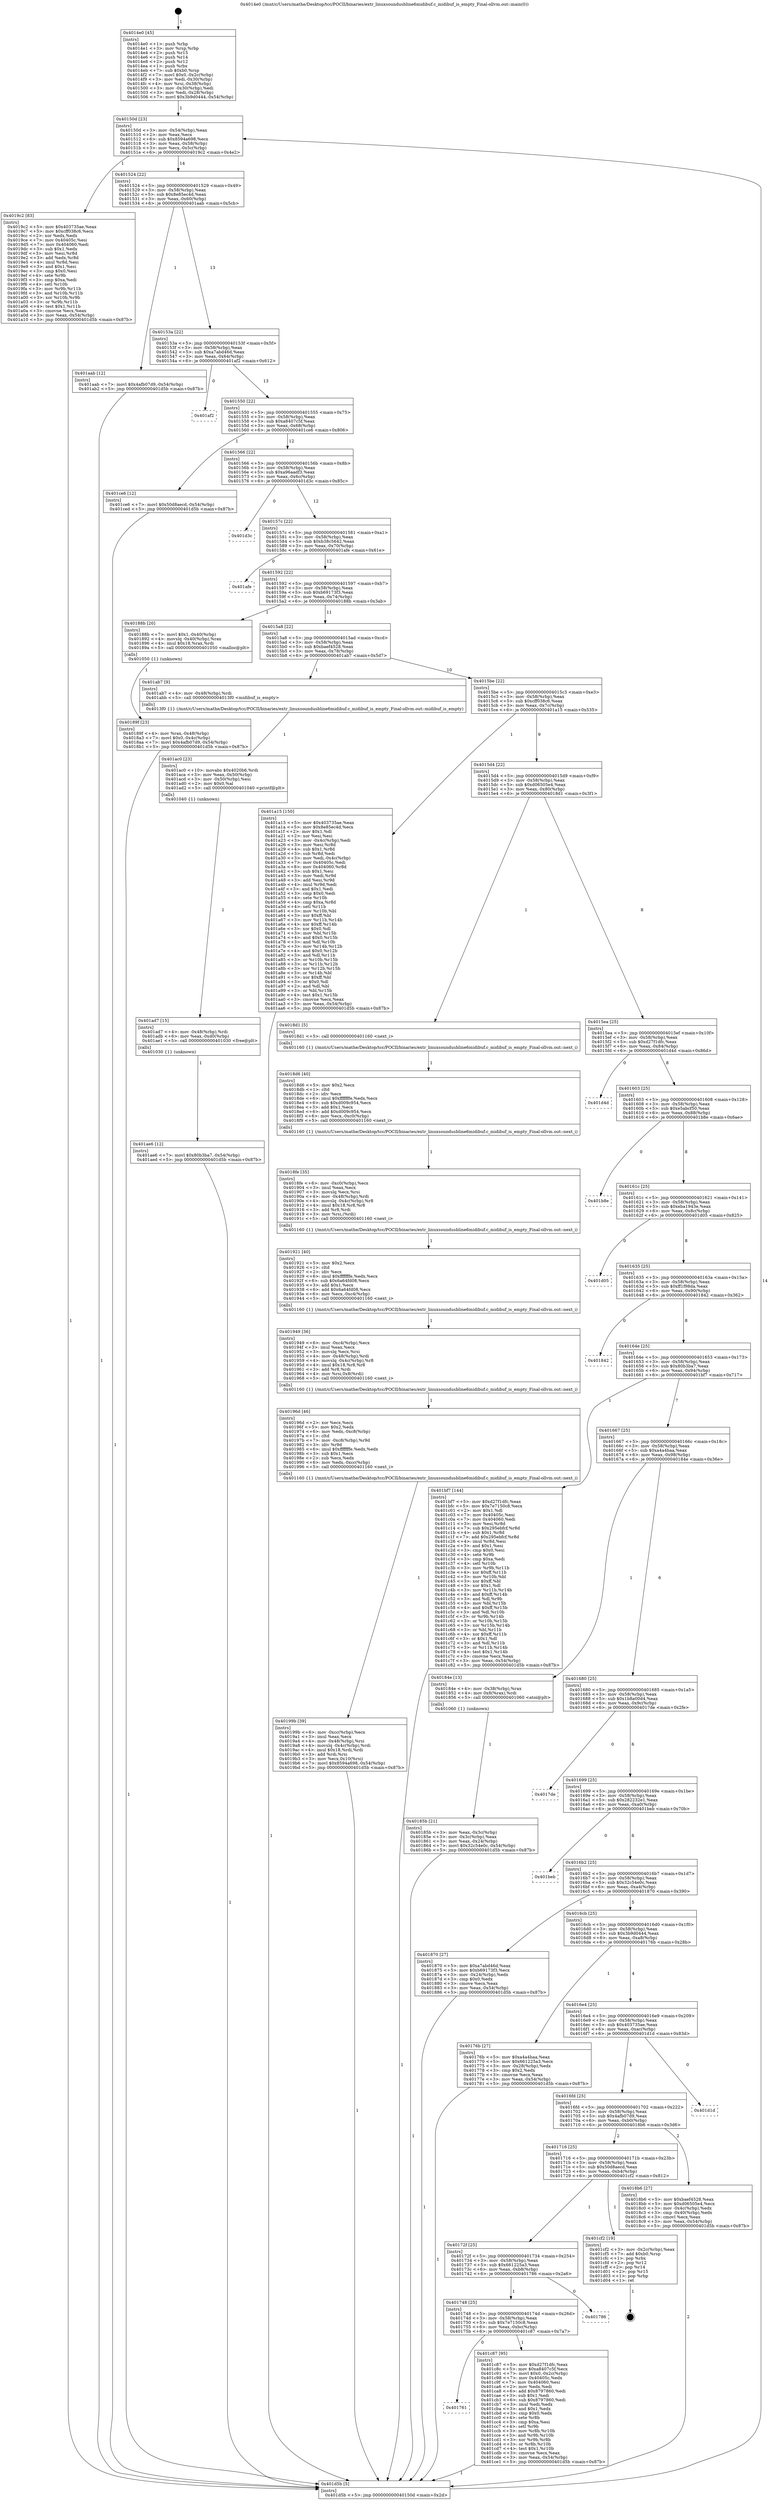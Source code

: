 digraph "0x4014e0" {
  label = "0x4014e0 (/mnt/c/Users/mathe/Desktop/tcc/POCII/binaries/extr_linuxsoundusbline6midibuf.c_midibuf_is_empty_Final-ollvm.out::main(0))"
  labelloc = "t"
  node[shape=record]

  Entry [label="",width=0.3,height=0.3,shape=circle,fillcolor=black,style=filled]
  "0x40150d" [label="{
     0x40150d [23]\l
     | [instrs]\l
     &nbsp;&nbsp;0x40150d \<+3\>: mov -0x54(%rbp),%eax\l
     &nbsp;&nbsp;0x401510 \<+2\>: mov %eax,%ecx\l
     &nbsp;&nbsp;0x401512 \<+6\>: sub $0x8594a698,%ecx\l
     &nbsp;&nbsp;0x401518 \<+3\>: mov %eax,-0x58(%rbp)\l
     &nbsp;&nbsp;0x40151b \<+3\>: mov %ecx,-0x5c(%rbp)\l
     &nbsp;&nbsp;0x40151e \<+6\>: je 00000000004019c2 \<main+0x4e2\>\l
  }"]
  "0x4019c2" [label="{
     0x4019c2 [83]\l
     | [instrs]\l
     &nbsp;&nbsp;0x4019c2 \<+5\>: mov $0x403735ae,%eax\l
     &nbsp;&nbsp;0x4019c7 \<+5\>: mov $0xcff038c6,%ecx\l
     &nbsp;&nbsp;0x4019cc \<+2\>: xor %edx,%edx\l
     &nbsp;&nbsp;0x4019ce \<+7\>: mov 0x40405c,%esi\l
     &nbsp;&nbsp;0x4019d5 \<+7\>: mov 0x404060,%edi\l
     &nbsp;&nbsp;0x4019dc \<+3\>: sub $0x1,%edx\l
     &nbsp;&nbsp;0x4019df \<+3\>: mov %esi,%r8d\l
     &nbsp;&nbsp;0x4019e2 \<+3\>: add %edx,%r8d\l
     &nbsp;&nbsp;0x4019e5 \<+4\>: imul %r8d,%esi\l
     &nbsp;&nbsp;0x4019e9 \<+3\>: and $0x1,%esi\l
     &nbsp;&nbsp;0x4019ec \<+3\>: cmp $0x0,%esi\l
     &nbsp;&nbsp;0x4019ef \<+4\>: sete %r9b\l
     &nbsp;&nbsp;0x4019f3 \<+3\>: cmp $0xa,%edi\l
     &nbsp;&nbsp;0x4019f6 \<+4\>: setl %r10b\l
     &nbsp;&nbsp;0x4019fa \<+3\>: mov %r9b,%r11b\l
     &nbsp;&nbsp;0x4019fd \<+3\>: and %r10b,%r11b\l
     &nbsp;&nbsp;0x401a00 \<+3\>: xor %r10b,%r9b\l
     &nbsp;&nbsp;0x401a03 \<+3\>: or %r9b,%r11b\l
     &nbsp;&nbsp;0x401a06 \<+4\>: test $0x1,%r11b\l
     &nbsp;&nbsp;0x401a0a \<+3\>: cmovne %ecx,%eax\l
     &nbsp;&nbsp;0x401a0d \<+3\>: mov %eax,-0x54(%rbp)\l
     &nbsp;&nbsp;0x401a10 \<+5\>: jmp 0000000000401d5b \<main+0x87b\>\l
  }"]
  "0x401524" [label="{
     0x401524 [22]\l
     | [instrs]\l
     &nbsp;&nbsp;0x401524 \<+5\>: jmp 0000000000401529 \<main+0x49\>\l
     &nbsp;&nbsp;0x401529 \<+3\>: mov -0x58(%rbp),%eax\l
     &nbsp;&nbsp;0x40152c \<+5\>: sub $0x8e85ec4d,%eax\l
     &nbsp;&nbsp;0x401531 \<+3\>: mov %eax,-0x60(%rbp)\l
     &nbsp;&nbsp;0x401534 \<+6\>: je 0000000000401aab \<main+0x5cb\>\l
  }"]
  Exit [label="",width=0.3,height=0.3,shape=circle,fillcolor=black,style=filled,peripheries=2]
  "0x401aab" [label="{
     0x401aab [12]\l
     | [instrs]\l
     &nbsp;&nbsp;0x401aab \<+7\>: movl $0x4afb07d9,-0x54(%rbp)\l
     &nbsp;&nbsp;0x401ab2 \<+5\>: jmp 0000000000401d5b \<main+0x87b\>\l
  }"]
  "0x40153a" [label="{
     0x40153a [22]\l
     | [instrs]\l
     &nbsp;&nbsp;0x40153a \<+5\>: jmp 000000000040153f \<main+0x5f\>\l
     &nbsp;&nbsp;0x40153f \<+3\>: mov -0x58(%rbp),%eax\l
     &nbsp;&nbsp;0x401542 \<+5\>: sub $0xa7abd46d,%eax\l
     &nbsp;&nbsp;0x401547 \<+3\>: mov %eax,-0x64(%rbp)\l
     &nbsp;&nbsp;0x40154a \<+6\>: je 0000000000401af2 \<main+0x612\>\l
  }"]
  "0x401761" [label="{
     0x401761\l
  }", style=dashed]
  "0x401af2" [label="{
     0x401af2\l
  }", style=dashed]
  "0x401550" [label="{
     0x401550 [22]\l
     | [instrs]\l
     &nbsp;&nbsp;0x401550 \<+5\>: jmp 0000000000401555 \<main+0x75\>\l
     &nbsp;&nbsp;0x401555 \<+3\>: mov -0x58(%rbp),%eax\l
     &nbsp;&nbsp;0x401558 \<+5\>: sub $0xa8407c5f,%eax\l
     &nbsp;&nbsp;0x40155d \<+3\>: mov %eax,-0x68(%rbp)\l
     &nbsp;&nbsp;0x401560 \<+6\>: je 0000000000401ce6 \<main+0x806\>\l
  }"]
  "0x401c87" [label="{
     0x401c87 [95]\l
     | [instrs]\l
     &nbsp;&nbsp;0x401c87 \<+5\>: mov $0xd27f1dfc,%eax\l
     &nbsp;&nbsp;0x401c8c \<+5\>: mov $0xa8407c5f,%ecx\l
     &nbsp;&nbsp;0x401c91 \<+7\>: movl $0x0,-0x2c(%rbp)\l
     &nbsp;&nbsp;0x401c98 \<+7\>: mov 0x40405c,%edx\l
     &nbsp;&nbsp;0x401c9f \<+7\>: mov 0x404060,%esi\l
     &nbsp;&nbsp;0x401ca6 \<+2\>: mov %edx,%edi\l
     &nbsp;&nbsp;0x401ca8 \<+6\>: add $0x8797860,%edi\l
     &nbsp;&nbsp;0x401cae \<+3\>: sub $0x1,%edi\l
     &nbsp;&nbsp;0x401cb1 \<+6\>: sub $0x8797860,%edi\l
     &nbsp;&nbsp;0x401cb7 \<+3\>: imul %edi,%edx\l
     &nbsp;&nbsp;0x401cba \<+3\>: and $0x1,%edx\l
     &nbsp;&nbsp;0x401cbd \<+3\>: cmp $0x0,%edx\l
     &nbsp;&nbsp;0x401cc0 \<+4\>: sete %r8b\l
     &nbsp;&nbsp;0x401cc4 \<+3\>: cmp $0xa,%esi\l
     &nbsp;&nbsp;0x401cc7 \<+4\>: setl %r9b\l
     &nbsp;&nbsp;0x401ccb \<+3\>: mov %r8b,%r10b\l
     &nbsp;&nbsp;0x401cce \<+3\>: and %r9b,%r10b\l
     &nbsp;&nbsp;0x401cd1 \<+3\>: xor %r9b,%r8b\l
     &nbsp;&nbsp;0x401cd4 \<+3\>: or %r8b,%r10b\l
     &nbsp;&nbsp;0x401cd7 \<+4\>: test $0x1,%r10b\l
     &nbsp;&nbsp;0x401cdb \<+3\>: cmovne %ecx,%eax\l
     &nbsp;&nbsp;0x401cde \<+3\>: mov %eax,-0x54(%rbp)\l
     &nbsp;&nbsp;0x401ce1 \<+5\>: jmp 0000000000401d5b \<main+0x87b\>\l
  }"]
  "0x401ce6" [label="{
     0x401ce6 [12]\l
     | [instrs]\l
     &nbsp;&nbsp;0x401ce6 \<+7\>: movl $0x50d8aecd,-0x54(%rbp)\l
     &nbsp;&nbsp;0x401ced \<+5\>: jmp 0000000000401d5b \<main+0x87b\>\l
  }"]
  "0x401566" [label="{
     0x401566 [22]\l
     | [instrs]\l
     &nbsp;&nbsp;0x401566 \<+5\>: jmp 000000000040156b \<main+0x8b\>\l
     &nbsp;&nbsp;0x40156b \<+3\>: mov -0x58(%rbp),%eax\l
     &nbsp;&nbsp;0x40156e \<+5\>: sub $0xa96aadf3,%eax\l
     &nbsp;&nbsp;0x401573 \<+3\>: mov %eax,-0x6c(%rbp)\l
     &nbsp;&nbsp;0x401576 \<+6\>: je 0000000000401d3c \<main+0x85c\>\l
  }"]
  "0x401748" [label="{
     0x401748 [25]\l
     | [instrs]\l
     &nbsp;&nbsp;0x401748 \<+5\>: jmp 000000000040174d \<main+0x26d\>\l
     &nbsp;&nbsp;0x40174d \<+3\>: mov -0x58(%rbp),%eax\l
     &nbsp;&nbsp;0x401750 \<+5\>: sub $0x7e7150c8,%eax\l
     &nbsp;&nbsp;0x401755 \<+6\>: mov %eax,-0xbc(%rbp)\l
     &nbsp;&nbsp;0x40175b \<+6\>: je 0000000000401c87 \<main+0x7a7\>\l
  }"]
  "0x401d3c" [label="{
     0x401d3c\l
  }", style=dashed]
  "0x40157c" [label="{
     0x40157c [22]\l
     | [instrs]\l
     &nbsp;&nbsp;0x40157c \<+5\>: jmp 0000000000401581 \<main+0xa1\>\l
     &nbsp;&nbsp;0x401581 \<+3\>: mov -0x58(%rbp),%eax\l
     &nbsp;&nbsp;0x401584 \<+5\>: sub $0xb38c5642,%eax\l
     &nbsp;&nbsp;0x401589 \<+3\>: mov %eax,-0x70(%rbp)\l
     &nbsp;&nbsp;0x40158c \<+6\>: je 0000000000401afe \<main+0x61e\>\l
  }"]
  "0x401786" [label="{
     0x401786\l
  }", style=dashed]
  "0x401afe" [label="{
     0x401afe\l
  }", style=dashed]
  "0x401592" [label="{
     0x401592 [22]\l
     | [instrs]\l
     &nbsp;&nbsp;0x401592 \<+5\>: jmp 0000000000401597 \<main+0xb7\>\l
     &nbsp;&nbsp;0x401597 \<+3\>: mov -0x58(%rbp),%eax\l
     &nbsp;&nbsp;0x40159a \<+5\>: sub $0xb69173f3,%eax\l
     &nbsp;&nbsp;0x40159f \<+3\>: mov %eax,-0x74(%rbp)\l
     &nbsp;&nbsp;0x4015a2 \<+6\>: je 000000000040188b \<main+0x3ab\>\l
  }"]
  "0x40172f" [label="{
     0x40172f [25]\l
     | [instrs]\l
     &nbsp;&nbsp;0x40172f \<+5\>: jmp 0000000000401734 \<main+0x254\>\l
     &nbsp;&nbsp;0x401734 \<+3\>: mov -0x58(%rbp),%eax\l
     &nbsp;&nbsp;0x401737 \<+5\>: sub $0x661225a3,%eax\l
     &nbsp;&nbsp;0x40173c \<+6\>: mov %eax,-0xb8(%rbp)\l
     &nbsp;&nbsp;0x401742 \<+6\>: je 0000000000401786 \<main+0x2a6\>\l
  }"]
  "0x40188b" [label="{
     0x40188b [20]\l
     | [instrs]\l
     &nbsp;&nbsp;0x40188b \<+7\>: movl $0x1,-0x40(%rbp)\l
     &nbsp;&nbsp;0x401892 \<+4\>: movslq -0x40(%rbp),%rax\l
     &nbsp;&nbsp;0x401896 \<+4\>: imul $0x18,%rax,%rdi\l
     &nbsp;&nbsp;0x40189a \<+5\>: call 0000000000401050 \<malloc@plt\>\l
     | [calls]\l
     &nbsp;&nbsp;0x401050 \{1\} (unknown)\l
  }"]
  "0x4015a8" [label="{
     0x4015a8 [22]\l
     | [instrs]\l
     &nbsp;&nbsp;0x4015a8 \<+5\>: jmp 00000000004015ad \<main+0xcd\>\l
     &nbsp;&nbsp;0x4015ad \<+3\>: mov -0x58(%rbp),%eax\l
     &nbsp;&nbsp;0x4015b0 \<+5\>: sub $0xbaef4528,%eax\l
     &nbsp;&nbsp;0x4015b5 \<+3\>: mov %eax,-0x78(%rbp)\l
     &nbsp;&nbsp;0x4015b8 \<+6\>: je 0000000000401ab7 \<main+0x5d7\>\l
  }"]
  "0x401cf2" [label="{
     0x401cf2 [19]\l
     | [instrs]\l
     &nbsp;&nbsp;0x401cf2 \<+3\>: mov -0x2c(%rbp),%eax\l
     &nbsp;&nbsp;0x401cf5 \<+7\>: add $0xb0,%rsp\l
     &nbsp;&nbsp;0x401cfc \<+1\>: pop %rbx\l
     &nbsp;&nbsp;0x401cfd \<+2\>: pop %r12\l
     &nbsp;&nbsp;0x401cff \<+2\>: pop %r14\l
     &nbsp;&nbsp;0x401d01 \<+2\>: pop %r15\l
     &nbsp;&nbsp;0x401d03 \<+1\>: pop %rbp\l
     &nbsp;&nbsp;0x401d04 \<+1\>: ret\l
  }"]
  "0x401ab7" [label="{
     0x401ab7 [9]\l
     | [instrs]\l
     &nbsp;&nbsp;0x401ab7 \<+4\>: mov -0x48(%rbp),%rdi\l
     &nbsp;&nbsp;0x401abb \<+5\>: call 00000000004013f0 \<midibuf_is_empty\>\l
     | [calls]\l
     &nbsp;&nbsp;0x4013f0 \{1\} (/mnt/c/Users/mathe/Desktop/tcc/POCII/binaries/extr_linuxsoundusbline6midibuf.c_midibuf_is_empty_Final-ollvm.out::midibuf_is_empty)\l
  }"]
  "0x4015be" [label="{
     0x4015be [22]\l
     | [instrs]\l
     &nbsp;&nbsp;0x4015be \<+5\>: jmp 00000000004015c3 \<main+0xe3\>\l
     &nbsp;&nbsp;0x4015c3 \<+3\>: mov -0x58(%rbp),%eax\l
     &nbsp;&nbsp;0x4015c6 \<+5\>: sub $0xcff038c6,%eax\l
     &nbsp;&nbsp;0x4015cb \<+3\>: mov %eax,-0x7c(%rbp)\l
     &nbsp;&nbsp;0x4015ce \<+6\>: je 0000000000401a15 \<main+0x535\>\l
  }"]
  "0x401ae6" [label="{
     0x401ae6 [12]\l
     | [instrs]\l
     &nbsp;&nbsp;0x401ae6 \<+7\>: movl $0x80b3ba7,-0x54(%rbp)\l
     &nbsp;&nbsp;0x401aed \<+5\>: jmp 0000000000401d5b \<main+0x87b\>\l
  }"]
  "0x401a15" [label="{
     0x401a15 [150]\l
     | [instrs]\l
     &nbsp;&nbsp;0x401a15 \<+5\>: mov $0x403735ae,%eax\l
     &nbsp;&nbsp;0x401a1a \<+5\>: mov $0x8e85ec4d,%ecx\l
     &nbsp;&nbsp;0x401a1f \<+2\>: mov $0x1,%dl\l
     &nbsp;&nbsp;0x401a21 \<+2\>: xor %esi,%esi\l
     &nbsp;&nbsp;0x401a23 \<+3\>: mov -0x4c(%rbp),%edi\l
     &nbsp;&nbsp;0x401a26 \<+3\>: mov %esi,%r8d\l
     &nbsp;&nbsp;0x401a29 \<+4\>: sub $0x1,%r8d\l
     &nbsp;&nbsp;0x401a2d \<+3\>: sub %r8d,%edi\l
     &nbsp;&nbsp;0x401a30 \<+3\>: mov %edi,-0x4c(%rbp)\l
     &nbsp;&nbsp;0x401a33 \<+7\>: mov 0x40405c,%edi\l
     &nbsp;&nbsp;0x401a3a \<+8\>: mov 0x404060,%r8d\l
     &nbsp;&nbsp;0x401a42 \<+3\>: sub $0x1,%esi\l
     &nbsp;&nbsp;0x401a45 \<+3\>: mov %edi,%r9d\l
     &nbsp;&nbsp;0x401a48 \<+3\>: add %esi,%r9d\l
     &nbsp;&nbsp;0x401a4b \<+4\>: imul %r9d,%edi\l
     &nbsp;&nbsp;0x401a4f \<+3\>: and $0x1,%edi\l
     &nbsp;&nbsp;0x401a52 \<+3\>: cmp $0x0,%edi\l
     &nbsp;&nbsp;0x401a55 \<+4\>: sete %r10b\l
     &nbsp;&nbsp;0x401a59 \<+4\>: cmp $0xa,%r8d\l
     &nbsp;&nbsp;0x401a5d \<+4\>: setl %r11b\l
     &nbsp;&nbsp;0x401a61 \<+3\>: mov %r10b,%bl\l
     &nbsp;&nbsp;0x401a64 \<+3\>: xor $0xff,%bl\l
     &nbsp;&nbsp;0x401a67 \<+3\>: mov %r11b,%r14b\l
     &nbsp;&nbsp;0x401a6a \<+4\>: xor $0xff,%r14b\l
     &nbsp;&nbsp;0x401a6e \<+3\>: xor $0x0,%dl\l
     &nbsp;&nbsp;0x401a71 \<+3\>: mov %bl,%r15b\l
     &nbsp;&nbsp;0x401a74 \<+4\>: and $0x0,%r15b\l
     &nbsp;&nbsp;0x401a78 \<+3\>: and %dl,%r10b\l
     &nbsp;&nbsp;0x401a7b \<+3\>: mov %r14b,%r12b\l
     &nbsp;&nbsp;0x401a7e \<+4\>: and $0x0,%r12b\l
     &nbsp;&nbsp;0x401a82 \<+3\>: and %dl,%r11b\l
     &nbsp;&nbsp;0x401a85 \<+3\>: or %r10b,%r15b\l
     &nbsp;&nbsp;0x401a88 \<+3\>: or %r11b,%r12b\l
     &nbsp;&nbsp;0x401a8b \<+3\>: xor %r12b,%r15b\l
     &nbsp;&nbsp;0x401a8e \<+3\>: or %r14b,%bl\l
     &nbsp;&nbsp;0x401a91 \<+3\>: xor $0xff,%bl\l
     &nbsp;&nbsp;0x401a94 \<+3\>: or $0x0,%dl\l
     &nbsp;&nbsp;0x401a97 \<+2\>: and %dl,%bl\l
     &nbsp;&nbsp;0x401a99 \<+3\>: or %bl,%r15b\l
     &nbsp;&nbsp;0x401a9c \<+4\>: test $0x1,%r15b\l
     &nbsp;&nbsp;0x401aa0 \<+3\>: cmovne %ecx,%eax\l
     &nbsp;&nbsp;0x401aa3 \<+3\>: mov %eax,-0x54(%rbp)\l
     &nbsp;&nbsp;0x401aa6 \<+5\>: jmp 0000000000401d5b \<main+0x87b\>\l
  }"]
  "0x4015d4" [label="{
     0x4015d4 [22]\l
     | [instrs]\l
     &nbsp;&nbsp;0x4015d4 \<+5\>: jmp 00000000004015d9 \<main+0xf9\>\l
     &nbsp;&nbsp;0x4015d9 \<+3\>: mov -0x58(%rbp),%eax\l
     &nbsp;&nbsp;0x4015dc \<+5\>: sub $0xd06505e4,%eax\l
     &nbsp;&nbsp;0x4015e1 \<+3\>: mov %eax,-0x80(%rbp)\l
     &nbsp;&nbsp;0x4015e4 \<+6\>: je 00000000004018d1 \<main+0x3f1\>\l
  }"]
  "0x401ad7" [label="{
     0x401ad7 [15]\l
     | [instrs]\l
     &nbsp;&nbsp;0x401ad7 \<+4\>: mov -0x48(%rbp),%rdi\l
     &nbsp;&nbsp;0x401adb \<+6\>: mov %eax,-0xd0(%rbp)\l
     &nbsp;&nbsp;0x401ae1 \<+5\>: call 0000000000401030 \<free@plt\>\l
     | [calls]\l
     &nbsp;&nbsp;0x401030 \{1\} (unknown)\l
  }"]
  "0x4018d1" [label="{
     0x4018d1 [5]\l
     | [instrs]\l
     &nbsp;&nbsp;0x4018d1 \<+5\>: call 0000000000401160 \<next_i\>\l
     | [calls]\l
     &nbsp;&nbsp;0x401160 \{1\} (/mnt/c/Users/mathe/Desktop/tcc/POCII/binaries/extr_linuxsoundusbline6midibuf.c_midibuf_is_empty_Final-ollvm.out::next_i)\l
  }"]
  "0x4015ea" [label="{
     0x4015ea [25]\l
     | [instrs]\l
     &nbsp;&nbsp;0x4015ea \<+5\>: jmp 00000000004015ef \<main+0x10f\>\l
     &nbsp;&nbsp;0x4015ef \<+3\>: mov -0x58(%rbp),%eax\l
     &nbsp;&nbsp;0x4015f2 \<+5\>: sub $0xd27f1dfc,%eax\l
     &nbsp;&nbsp;0x4015f7 \<+6\>: mov %eax,-0x84(%rbp)\l
     &nbsp;&nbsp;0x4015fd \<+6\>: je 0000000000401d4d \<main+0x86d\>\l
  }"]
  "0x401ac0" [label="{
     0x401ac0 [23]\l
     | [instrs]\l
     &nbsp;&nbsp;0x401ac0 \<+10\>: movabs $0x4020b6,%rdi\l
     &nbsp;&nbsp;0x401aca \<+3\>: mov %eax,-0x50(%rbp)\l
     &nbsp;&nbsp;0x401acd \<+3\>: mov -0x50(%rbp),%esi\l
     &nbsp;&nbsp;0x401ad0 \<+2\>: mov $0x0,%al\l
     &nbsp;&nbsp;0x401ad2 \<+5\>: call 0000000000401040 \<printf@plt\>\l
     | [calls]\l
     &nbsp;&nbsp;0x401040 \{1\} (unknown)\l
  }"]
  "0x401d4d" [label="{
     0x401d4d\l
  }", style=dashed]
  "0x401603" [label="{
     0x401603 [25]\l
     | [instrs]\l
     &nbsp;&nbsp;0x401603 \<+5\>: jmp 0000000000401608 \<main+0x128\>\l
     &nbsp;&nbsp;0x401608 \<+3\>: mov -0x58(%rbp),%eax\l
     &nbsp;&nbsp;0x40160b \<+5\>: sub $0xe5abcf50,%eax\l
     &nbsp;&nbsp;0x401610 \<+6\>: mov %eax,-0x88(%rbp)\l
     &nbsp;&nbsp;0x401616 \<+6\>: je 0000000000401b8e \<main+0x6ae\>\l
  }"]
  "0x40199b" [label="{
     0x40199b [39]\l
     | [instrs]\l
     &nbsp;&nbsp;0x40199b \<+6\>: mov -0xcc(%rbp),%ecx\l
     &nbsp;&nbsp;0x4019a1 \<+3\>: imul %eax,%ecx\l
     &nbsp;&nbsp;0x4019a4 \<+4\>: mov -0x48(%rbp),%rsi\l
     &nbsp;&nbsp;0x4019a8 \<+4\>: movslq -0x4c(%rbp),%rdi\l
     &nbsp;&nbsp;0x4019ac \<+4\>: imul $0x18,%rdi,%rdi\l
     &nbsp;&nbsp;0x4019b0 \<+3\>: add %rdi,%rsi\l
     &nbsp;&nbsp;0x4019b3 \<+3\>: mov %ecx,0x10(%rsi)\l
     &nbsp;&nbsp;0x4019b6 \<+7\>: movl $0x8594a698,-0x54(%rbp)\l
     &nbsp;&nbsp;0x4019bd \<+5\>: jmp 0000000000401d5b \<main+0x87b\>\l
  }"]
  "0x401b8e" [label="{
     0x401b8e\l
  }", style=dashed]
  "0x40161c" [label="{
     0x40161c [25]\l
     | [instrs]\l
     &nbsp;&nbsp;0x40161c \<+5\>: jmp 0000000000401621 \<main+0x141\>\l
     &nbsp;&nbsp;0x401621 \<+3\>: mov -0x58(%rbp),%eax\l
     &nbsp;&nbsp;0x401624 \<+5\>: sub $0xeba1943e,%eax\l
     &nbsp;&nbsp;0x401629 \<+6\>: mov %eax,-0x8c(%rbp)\l
     &nbsp;&nbsp;0x40162f \<+6\>: je 0000000000401d05 \<main+0x825\>\l
  }"]
  "0x40196d" [label="{
     0x40196d [46]\l
     | [instrs]\l
     &nbsp;&nbsp;0x40196d \<+2\>: xor %ecx,%ecx\l
     &nbsp;&nbsp;0x40196f \<+5\>: mov $0x2,%edx\l
     &nbsp;&nbsp;0x401974 \<+6\>: mov %edx,-0xc8(%rbp)\l
     &nbsp;&nbsp;0x40197a \<+1\>: cltd\l
     &nbsp;&nbsp;0x40197b \<+7\>: mov -0xc8(%rbp),%r9d\l
     &nbsp;&nbsp;0x401982 \<+3\>: idiv %r9d\l
     &nbsp;&nbsp;0x401985 \<+6\>: imul $0xfffffffe,%edx,%edx\l
     &nbsp;&nbsp;0x40198b \<+3\>: sub $0x1,%ecx\l
     &nbsp;&nbsp;0x40198e \<+2\>: sub %ecx,%edx\l
     &nbsp;&nbsp;0x401990 \<+6\>: mov %edx,-0xcc(%rbp)\l
     &nbsp;&nbsp;0x401996 \<+5\>: call 0000000000401160 \<next_i\>\l
     | [calls]\l
     &nbsp;&nbsp;0x401160 \{1\} (/mnt/c/Users/mathe/Desktop/tcc/POCII/binaries/extr_linuxsoundusbline6midibuf.c_midibuf_is_empty_Final-ollvm.out::next_i)\l
  }"]
  "0x401d05" [label="{
     0x401d05\l
  }", style=dashed]
  "0x401635" [label="{
     0x401635 [25]\l
     | [instrs]\l
     &nbsp;&nbsp;0x401635 \<+5\>: jmp 000000000040163a \<main+0x15a\>\l
     &nbsp;&nbsp;0x40163a \<+3\>: mov -0x58(%rbp),%eax\l
     &nbsp;&nbsp;0x40163d \<+5\>: sub $0xff1f98da,%eax\l
     &nbsp;&nbsp;0x401642 \<+6\>: mov %eax,-0x90(%rbp)\l
     &nbsp;&nbsp;0x401648 \<+6\>: je 0000000000401842 \<main+0x362\>\l
  }"]
  "0x401949" [label="{
     0x401949 [36]\l
     | [instrs]\l
     &nbsp;&nbsp;0x401949 \<+6\>: mov -0xc4(%rbp),%ecx\l
     &nbsp;&nbsp;0x40194f \<+3\>: imul %eax,%ecx\l
     &nbsp;&nbsp;0x401952 \<+3\>: movslq %ecx,%rsi\l
     &nbsp;&nbsp;0x401955 \<+4\>: mov -0x48(%rbp),%rdi\l
     &nbsp;&nbsp;0x401959 \<+4\>: movslq -0x4c(%rbp),%r8\l
     &nbsp;&nbsp;0x40195d \<+4\>: imul $0x18,%r8,%r8\l
     &nbsp;&nbsp;0x401961 \<+3\>: add %r8,%rdi\l
     &nbsp;&nbsp;0x401964 \<+4\>: mov %rsi,0x8(%rdi)\l
     &nbsp;&nbsp;0x401968 \<+5\>: call 0000000000401160 \<next_i\>\l
     | [calls]\l
     &nbsp;&nbsp;0x401160 \{1\} (/mnt/c/Users/mathe/Desktop/tcc/POCII/binaries/extr_linuxsoundusbline6midibuf.c_midibuf_is_empty_Final-ollvm.out::next_i)\l
  }"]
  "0x401842" [label="{
     0x401842\l
  }", style=dashed]
  "0x40164e" [label="{
     0x40164e [25]\l
     | [instrs]\l
     &nbsp;&nbsp;0x40164e \<+5\>: jmp 0000000000401653 \<main+0x173\>\l
     &nbsp;&nbsp;0x401653 \<+3\>: mov -0x58(%rbp),%eax\l
     &nbsp;&nbsp;0x401656 \<+5\>: sub $0x80b3ba7,%eax\l
     &nbsp;&nbsp;0x40165b \<+6\>: mov %eax,-0x94(%rbp)\l
     &nbsp;&nbsp;0x401661 \<+6\>: je 0000000000401bf7 \<main+0x717\>\l
  }"]
  "0x401921" [label="{
     0x401921 [40]\l
     | [instrs]\l
     &nbsp;&nbsp;0x401921 \<+5\>: mov $0x2,%ecx\l
     &nbsp;&nbsp;0x401926 \<+1\>: cltd\l
     &nbsp;&nbsp;0x401927 \<+2\>: idiv %ecx\l
     &nbsp;&nbsp;0x401929 \<+6\>: imul $0xfffffffe,%edx,%ecx\l
     &nbsp;&nbsp;0x40192f \<+6\>: sub $0x6a64fd08,%ecx\l
     &nbsp;&nbsp;0x401935 \<+3\>: add $0x1,%ecx\l
     &nbsp;&nbsp;0x401938 \<+6\>: add $0x6a64fd08,%ecx\l
     &nbsp;&nbsp;0x40193e \<+6\>: mov %ecx,-0xc4(%rbp)\l
     &nbsp;&nbsp;0x401944 \<+5\>: call 0000000000401160 \<next_i\>\l
     | [calls]\l
     &nbsp;&nbsp;0x401160 \{1\} (/mnt/c/Users/mathe/Desktop/tcc/POCII/binaries/extr_linuxsoundusbline6midibuf.c_midibuf_is_empty_Final-ollvm.out::next_i)\l
  }"]
  "0x401bf7" [label="{
     0x401bf7 [144]\l
     | [instrs]\l
     &nbsp;&nbsp;0x401bf7 \<+5\>: mov $0xd27f1dfc,%eax\l
     &nbsp;&nbsp;0x401bfc \<+5\>: mov $0x7e7150c8,%ecx\l
     &nbsp;&nbsp;0x401c01 \<+2\>: mov $0x1,%dl\l
     &nbsp;&nbsp;0x401c03 \<+7\>: mov 0x40405c,%esi\l
     &nbsp;&nbsp;0x401c0a \<+7\>: mov 0x404060,%edi\l
     &nbsp;&nbsp;0x401c11 \<+3\>: mov %esi,%r8d\l
     &nbsp;&nbsp;0x401c14 \<+7\>: sub $0x295ebfcf,%r8d\l
     &nbsp;&nbsp;0x401c1b \<+4\>: sub $0x1,%r8d\l
     &nbsp;&nbsp;0x401c1f \<+7\>: add $0x295ebfcf,%r8d\l
     &nbsp;&nbsp;0x401c26 \<+4\>: imul %r8d,%esi\l
     &nbsp;&nbsp;0x401c2a \<+3\>: and $0x1,%esi\l
     &nbsp;&nbsp;0x401c2d \<+3\>: cmp $0x0,%esi\l
     &nbsp;&nbsp;0x401c30 \<+4\>: sete %r9b\l
     &nbsp;&nbsp;0x401c34 \<+3\>: cmp $0xa,%edi\l
     &nbsp;&nbsp;0x401c37 \<+4\>: setl %r10b\l
     &nbsp;&nbsp;0x401c3b \<+3\>: mov %r9b,%r11b\l
     &nbsp;&nbsp;0x401c3e \<+4\>: xor $0xff,%r11b\l
     &nbsp;&nbsp;0x401c42 \<+3\>: mov %r10b,%bl\l
     &nbsp;&nbsp;0x401c45 \<+3\>: xor $0xff,%bl\l
     &nbsp;&nbsp;0x401c48 \<+3\>: xor $0x1,%dl\l
     &nbsp;&nbsp;0x401c4b \<+3\>: mov %r11b,%r14b\l
     &nbsp;&nbsp;0x401c4e \<+4\>: and $0xff,%r14b\l
     &nbsp;&nbsp;0x401c52 \<+3\>: and %dl,%r9b\l
     &nbsp;&nbsp;0x401c55 \<+3\>: mov %bl,%r15b\l
     &nbsp;&nbsp;0x401c58 \<+4\>: and $0xff,%r15b\l
     &nbsp;&nbsp;0x401c5c \<+3\>: and %dl,%r10b\l
     &nbsp;&nbsp;0x401c5f \<+3\>: or %r9b,%r14b\l
     &nbsp;&nbsp;0x401c62 \<+3\>: or %r10b,%r15b\l
     &nbsp;&nbsp;0x401c65 \<+3\>: xor %r15b,%r14b\l
     &nbsp;&nbsp;0x401c68 \<+3\>: or %bl,%r11b\l
     &nbsp;&nbsp;0x401c6b \<+4\>: xor $0xff,%r11b\l
     &nbsp;&nbsp;0x401c6f \<+3\>: or $0x1,%dl\l
     &nbsp;&nbsp;0x401c72 \<+3\>: and %dl,%r11b\l
     &nbsp;&nbsp;0x401c75 \<+3\>: or %r11b,%r14b\l
     &nbsp;&nbsp;0x401c78 \<+4\>: test $0x1,%r14b\l
     &nbsp;&nbsp;0x401c7c \<+3\>: cmovne %ecx,%eax\l
     &nbsp;&nbsp;0x401c7f \<+3\>: mov %eax,-0x54(%rbp)\l
     &nbsp;&nbsp;0x401c82 \<+5\>: jmp 0000000000401d5b \<main+0x87b\>\l
  }"]
  "0x401667" [label="{
     0x401667 [25]\l
     | [instrs]\l
     &nbsp;&nbsp;0x401667 \<+5\>: jmp 000000000040166c \<main+0x18c\>\l
     &nbsp;&nbsp;0x40166c \<+3\>: mov -0x58(%rbp),%eax\l
     &nbsp;&nbsp;0x40166f \<+5\>: sub $0xa4a4baa,%eax\l
     &nbsp;&nbsp;0x401674 \<+6\>: mov %eax,-0x98(%rbp)\l
     &nbsp;&nbsp;0x40167a \<+6\>: je 000000000040184e \<main+0x36e\>\l
  }"]
  "0x4018fe" [label="{
     0x4018fe [35]\l
     | [instrs]\l
     &nbsp;&nbsp;0x4018fe \<+6\>: mov -0xc0(%rbp),%ecx\l
     &nbsp;&nbsp;0x401904 \<+3\>: imul %eax,%ecx\l
     &nbsp;&nbsp;0x401907 \<+3\>: movslq %ecx,%rsi\l
     &nbsp;&nbsp;0x40190a \<+4\>: mov -0x48(%rbp),%rdi\l
     &nbsp;&nbsp;0x40190e \<+4\>: movslq -0x4c(%rbp),%r8\l
     &nbsp;&nbsp;0x401912 \<+4\>: imul $0x18,%r8,%r8\l
     &nbsp;&nbsp;0x401916 \<+3\>: add %r8,%rdi\l
     &nbsp;&nbsp;0x401919 \<+3\>: mov %rsi,(%rdi)\l
     &nbsp;&nbsp;0x40191c \<+5\>: call 0000000000401160 \<next_i\>\l
     | [calls]\l
     &nbsp;&nbsp;0x401160 \{1\} (/mnt/c/Users/mathe/Desktop/tcc/POCII/binaries/extr_linuxsoundusbline6midibuf.c_midibuf_is_empty_Final-ollvm.out::next_i)\l
  }"]
  "0x40184e" [label="{
     0x40184e [13]\l
     | [instrs]\l
     &nbsp;&nbsp;0x40184e \<+4\>: mov -0x38(%rbp),%rax\l
     &nbsp;&nbsp;0x401852 \<+4\>: mov 0x8(%rax),%rdi\l
     &nbsp;&nbsp;0x401856 \<+5\>: call 0000000000401060 \<atoi@plt\>\l
     | [calls]\l
     &nbsp;&nbsp;0x401060 \{1\} (unknown)\l
  }"]
  "0x401680" [label="{
     0x401680 [25]\l
     | [instrs]\l
     &nbsp;&nbsp;0x401680 \<+5\>: jmp 0000000000401685 \<main+0x1a5\>\l
     &nbsp;&nbsp;0x401685 \<+3\>: mov -0x58(%rbp),%eax\l
     &nbsp;&nbsp;0x401688 \<+5\>: sub $0x1b8a00d4,%eax\l
     &nbsp;&nbsp;0x40168d \<+6\>: mov %eax,-0x9c(%rbp)\l
     &nbsp;&nbsp;0x401693 \<+6\>: je 00000000004017de \<main+0x2fe\>\l
  }"]
  "0x4018d6" [label="{
     0x4018d6 [40]\l
     | [instrs]\l
     &nbsp;&nbsp;0x4018d6 \<+5\>: mov $0x2,%ecx\l
     &nbsp;&nbsp;0x4018db \<+1\>: cltd\l
     &nbsp;&nbsp;0x4018dc \<+2\>: idiv %ecx\l
     &nbsp;&nbsp;0x4018de \<+6\>: imul $0xfffffffe,%edx,%ecx\l
     &nbsp;&nbsp;0x4018e4 \<+6\>: sub $0xd009c954,%ecx\l
     &nbsp;&nbsp;0x4018ea \<+3\>: add $0x1,%ecx\l
     &nbsp;&nbsp;0x4018ed \<+6\>: add $0xd009c954,%ecx\l
     &nbsp;&nbsp;0x4018f3 \<+6\>: mov %ecx,-0xc0(%rbp)\l
     &nbsp;&nbsp;0x4018f9 \<+5\>: call 0000000000401160 \<next_i\>\l
     | [calls]\l
     &nbsp;&nbsp;0x401160 \{1\} (/mnt/c/Users/mathe/Desktop/tcc/POCII/binaries/extr_linuxsoundusbline6midibuf.c_midibuf_is_empty_Final-ollvm.out::next_i)\l
  }"]
  "0x4017de" [label="{
     0x4017de\l
  }", style=dashed]
  "0x401699" [label="{
     0x401699 [25]\l
     | [instrs]\l
     &nbsp;&nbsp;0x401699 \<+5\>: jmp 000000000040169e \<main+0x1be\>\l
     &nbsp;&nbsp;0x40169e \<+3\>: mov -0x58(%rbp),%eax\l
     &nbsp;&nbsp;0x4016a1 \<+5\>: sub $0x282232e1,%eax\l
     &nbsp;&nbsp;0x4016a6 \<+6\>: mov %eax,-0xa0(%rbp)\l
     &nbsp;&nbsp;0x4016ac \<+6\>: je 0000000000401beb \<main+0x70b\>\l
  }"]
  "0x401716" [label="{
     0x401716 [25]\l
     | [instrs]\l
     &nbsp;&nbsp;0x401716 \<+5\>: jmp 000000000040171b \<main+0x23b\>\l
     &nbsp;&nbsp;0x40171b \<+3\>: mov -0x58(%rbp),%eax\l
     &nbsp;&nbsp;0x40171e \<+5\>: sub $0x50d8aecd,%eax\l
     &nbsp;&nbsp;0x401723 \<+6\>: mov %eax,-0xb4(%rbp)\l
     &nbsp;&nbsp;0x401729 \<+6\>: je 0000000000401cf2 \<main+0x812\>\l
  }"]
  "0x401beb" [label="{
     0x401beb\l
  }", style=dashed]
  "0x4016b2" [label="{
     0x4016b2 [25]\l
     | [instrs]\l
     &nbsp;&nbsp;0x4016b2 \<+5\>: jmp 00000000004016b7 \<main+0x1d7\>\l
     &nbsp;&nbsp;0x4016b7 \<+3\>: mov -0x58(%rbp),%eax\l
     &nbsp;&nbsp;0x4016ba \<+5\>: sub $0x32c54e0c,%eax\l
     &nbsp;&nbsp;0x4016bf \<+6\>: mov %eax,-0xa4(%rbp)\l
     &nbsp;&nbsp;0x4016c5 \<+6\>: je 0000000000401870 \<main+0x390\>\l
  }"]
  "0x4018b6" [label="{
     0x4018b6 [27]\l
     | [instrs]\l
     &nbsp;&nbsp;0x4018b6 \<+5\>: mov $0xbaef4528,%eax\l
     &nbsp;&nbsp;0x4018bb \<+5\>: mov $0xd06505e4,%ecx\l
     &nbsp;&nbsp;0x4018c0 \<+3\>: mov -0x4c(%rbp),%edx\l
     &nbsp;&nbsp;0x4018c3 \<+3\>: cmp -0x40(%rbp),%edx\l
     &nbsp;&nbsp;0x4018c6 \<+3\>: cmovl %ecx,%eax\l
     &nbsp;&nbsp;0x4018c9 \<+3\>: mov %eax,-0x54(%rbp)\l
     &nbsp;&nbsp;0x4018cc \<+5\>: jmp 0000000000401d5b \<main+0x87b\>\l
  }"]
  "0x401870" [label="{
     0x401870 [27]\l
     | [instrs]\l
     &nbsp;&nbsp;0x401870 \<+5\>: mov $0xa7abd46d,%eax\l
     &nbsp;&nbsp;0x401875 \<+5\>: mov $0xb69173f3,%ecx\l
     &nbsp;&nbsp;0x40187a \<+3\>: mov -0x24(%rbp),%edx\l
     &nbsp;&nbsp;0x40187d \<+3\>: cmp $0x0,%edx\l
     &nbsp;&nbsp;0x401880 \<+3\>: cmove %ecx,%eax\l
     &nbsp;&nbsp;0x401883 \<+3\>: mov %eax,-0x54(%rbp)\l
     &nbsp;&nbsp;0x401886 \<+5\>: jmp 0000000000401d5b \<main+0x87b\>\l
  }"]
  "0x4016cb" [label="{
     0x4016cb [25]\l
     | [instrs]\l
     &nbsp;&nbsp;0x4016cb \<+5\>: jmp 00000000004016d0 \<main+0x1f0\>\l
     &nbsp;&nbsp;0x4016d0 \<+3\>: mov -0x58(%rbp),%eax\l
     &nbsp;&nbsp;0x4016d3 \<+5\>: sub $0x3b9d0444,%eax\l
     &nbsp;&nbsp;0x4016d8 \<+6\>: mov %eax,-0xa8(%rbp)\l
     &nbsp;&nbsp;0x4016de \<+6\>: je 000000000040176b \<main+0x28b\>\l
  }"]
  "0x4016fd" [label="{
     0x4016fd [25]\l
     | [instrs]\l
     &nbsp;&nbsp;0x4016fd \<+5\>: jmp 0000000000401702 \<main+0x222\>\l
     &nbsp;&nbsp;0x401702 \<+3\>: mov -0x58(%rbp),%eax\l
     &nbsp;&nbsp;0x401705 \<+5\>: sub $0x4afb07d9,%eax\l
     &nbsp;&nbsp;0x40170a \<+6\>: mov %eax,-0xb0(%rbp)\l
     &nbsp;&nbsp;0x401710 \<+6\>: je 00000000004018b6 \<main+0x3d6\>\l
  }"]
  "0x40176b" [label="{
     0x40176b [27]\l
     | [instrs]\l
     &nbsp;&nbsp;0x40176b \<+5\>: mov $0xa4a4baa,%eax\l
     &nbsp;&nbsp;0x401770 \<+5\>: mov $0x661225a3,%ecx\l
     &nbsp;&nbsp;0x401775 \<+3\>: mov -0x28(%rbp),%edx\l
     &nbsp;&nbsp;0x401778 \<+3\>: cmp $0x2,%edx\l
     &nbsp;&nbsp;0x40177b \<+3\>: cmovne %ecx,%eax\l
     &nbsp;&nbsp;0x40177e \<+3\>: mov %eax,-0x54(%rbp)\l
     &nbsp;&nbsp;0x401781 \<+5\>: jmp 0000000000401d5b \<main+0x87b\>\l
  }"]
  "0x4016e4" [label="{
     0x4016e4 [25]\l
     | [instrs]\l
     &nbsp;&nbsp;0x4016e4 \<+5\>: jmp 00000000004016e9 \<main+0x209\>\l
     &nbsp;&nbsp;0x4016e9 \<+3\>: mov -0x58(%rbp),%eax\l
     &nbsp;&nbsp;0x4016ec \<+5\>: sub $0x403735ae,%eax\l
     &nbsp;&nbsp;0x4016f1 \<+6\>: mov %eax,-0xac(%rbp)\l
     &nbsp;&nbsp;0x4016f7 \<+6\>: je 0000000000401d1d \<main+0x83d\>\l
  }"]
  "0x401d5b" [label="{
     0x401d5b [5]\l
     | [instrs]\l
     &nbsp;&nbsp;0x401d5b \<+5\>: jmp 000000000040150d \<main+0x2d\>\l
  }"]
  "0x4014e0" [label="{
     0x4014e0 [45]\l
     | [instrs]\l
     &nbsp;&nbsp;0x4014e0 \<+1\>: push %rbp\l
     &nbsp;&nbsp;0x4014e1 \<+3\>: mov %rsp,%rbp\l
     &nbsp;&nbsp;0x4014e4 \<+2\>: push %r15\l
     &nbsp;&nbsp;0x4014e6 \<+2\>: push %r14\l
     &nbsp;&nbsp;0x4014e8 \<+2\>: push %r12\l
     &nbsp;&nbsp;0x4014ea \<+1\>: push %rbx\l
     &nbsp;&nbsp;0x4014eb \<+7\>: sub $0xb0,%rsp\l
     &nbsp;&nbsp;0x4014f2 \<+7\>: movl $0x0,-0x2c(%rbp)\l
     &nbsp;&nbsp;0x4014f9 \<+3\>: mov %edi,-0x30(%rbp)\l
     &nbsp;&nbsp;0x4014fc \<+4\>: mov %rsi,-0x38(%rbp)\l
     &nbsp;&nbsp;0x401500 \<+3\>: mov -0x30(%rbp),%edi\l
     &nbsp;&nbsp;0x401503 \<+3\>: mov %edi,-0x28(%rbp)\l
     &nbsp;&nbsp;0x401506 \<+7\>: movl $0x3b9d0444,-0x54(%rbp)\l
  }"]
  "0x40185b" [label="{
     0x40185b [21]\l
     | [instrs]\l
     &nbsp;&nbsp;0x40185b \<+3\>: mov %eax,-0x3c(%rbp)\l
     &nbsp;&nbsp;0x40185e \<+3\>: mov -0x3c(%rbp),%eax\l
     &nbsp;&nbsp;0x401861 \<+3\>: mov %eax,-0x24(%rbp)\l
     &nbsp;&nbsp;0x401864 \<+7\>: movl $0x32c54e0c,-0x54(%rbp)\l
     &nbsp;&nbsp;0x40186b \<+5\>: jmp 0000000000401d5b \<main+0x87b\>\l
  }"]
  "0x40189f" [label="{
     0x40189f [23]\l
     | [instrs]\l
     &nbsp;&nbsp;0x40189f \<+4\>: mov %rax,-0x48(%rbp)\l
     &nbsp;&nbsp;0x4018a3 \<+7\>: movl $0x0,-0x4c(%rbp)\l
     &nbsp;&nbsp;0x4018aa \<+7\>: movl $0x4afb07d9,-0x54(%rbp)\l
     &nbsp;&nbsp;0x4018b1 \<+5\>: jmp 0000000000401d5b \<main+0x87b\>\l
  }"]
  "0x401d1d" [label="{
     0x401d1d\l
  }", style=dashed]
  Entry -> "0x4014e0" [label=" 1"]
  "0x40150d" -> "0x4019c2" [label=" 1"]
  "0x40150d" -> "0x401524" [label=" 14"]
  "0x401cf2" -> Exit [label=" 1"]
  "0x401524" -> "0x401aab" [label=" 1"]
  "0x401524" -> "0x40153a" [label=" 13"]
  "0x401ce6" -> "0x401d5b" [label=" 1"]
  "0x40153a" -> "0x401af2" [label=" 0"]
  "0x40153a" -> "0x401550" [label=" 13"]
  "0x401c87" -> "0x401d5b" [label=" 1"]
  "0x401550" -> "0x401ce6" [label=" 1"]
  "0x401550" -> "0x401566" [label=" 12"]
  "0x401748" -> "0x401761" [label=" 0"]
  "0x401566" -> "0x401d3c" [label=" 0"]
  "0x401566" -> "0x40157c" [label=" 12"]
  "0x401748" -> "0x401c87" [label=" 1"]
  "0x40157c" -> "0x401afe" [label=" 0"]
  "0x40157c" -> "0x401592" [label=" 12"]
  "0x40172f" -> "0x401748" [label=" 1"]
  "0x401592" -> "0x40188b" [label=" 1"]
  "0x401592" -> "0x4015a8" [label=" 11"]
  "0x40172f" -> "0x401786" [label=" 0"]
  "0x4015a8" -> "0x401ab7" [label=" 1"]
  "0x4015a8" -> "0x4015be" [label=" 10"]
  "0x401716" -> "0x40172f" [label=" 1"]
  "0x4015be" -> "0x401a15" [label=" 1"]
  "0x4015be" -> "0x4015d4" [label=" 9"]
  "0x401716" -> "0x401cf2" [label=" 1"]
  "0x4015d4" -> "0x4018d1" [label=" 1"]
  "0x4015d4" -> "0x4015ea" [label=" 8"]
  "0x401bf7" -> "0x401d5b" [label=" 1"]
  "0x4015ea" -> "0x401d4d" [label=" 0"]
  "0x4015ea" -> "0x401603" [label=" 8"]
  "0x401ae6" -> "0x401d5b" [label=" 1"]
  "0x401603" -> "0x401b8e" [label=" 0"]
  "0x401603" -> "0x40161c" [label=" 8"]
  "0x401ad7" -> "0x401ae6" [label=" 1"]
  "0x40161c" -> "0x401d05" [label=" 0"]
  "0x40161c" -> "0x401635" [label=" 8"]
  "0x401ac0" -> "0x401ad7" [label=" 1"]
  "0x401635" -> "0x401842" [label=" 0"]
  "0x401635" -> "0x40164e" [label=" 8"]
  "0x401ab7" -> "0x401ac0" [label=" 1"]
  "0x40164e" -> "0x401bf7" [label=" 1"]
  "0x40164e" -> "0x401667" [label=" 7"]
  "0x401aab" -> "0x401d5b" [label=" 1"]
  "0x401667" -> "0x40184e" [label=" 1"]
  "0x401667" -> "0x401680" [label=" 6"]
  "0x401a15" -> "0x401d5b" [label=" 1"]
  "0x401680" -> "0x4017de" [label=" 0"]
  "0x401680" -> "0x401699" [label=" 6"]
  "0x4019c2" -> "0x401d5b" [label=" 1"]
  "0x401699" -> "0x401beb" [label=" 0"]
  "0x401699" -> "0x4016b2" [label=" 6"]
  "0x40199b" -> "0x401d5b" [label=" 1"]
  "0x4016b2" -> "0x401870" [label=" 1"]
  "0x4016b2" -> "0x4016cb" [label=" 5"]
  "0x40196d" -> "0x40199b" [label=" 1"]
  "0x4016cb" -> "0x40176b" [label=" 1"]
  "0x4016cb" -> "0x4016e4" [label=" 4"]
  "0x40176b" -> "0x401d5b" [label=" 1"]
  "0x4014e0" -> "0x40150d" [label=" 1"]
  "0x401d5b" -> "0x40150d" [label=" 14"]
  "0x40184e" -> "0x40185b" [label=" 1"]
  "0x40185b" -> "0x401d5b" [label=" 1"]
  "0x401870" -> "0x401d5b" [label=" 1"]
  "0x40188b" -> "0x40189f" [label=" 1"]
  "0x40189f" -> "0x401d5b" [label=" 1"]
  "0x401921" -> "0x401949" [label=" 1"]
  "0x4016e4" -> "0x401d1d" [label=" 0"]
  "0x4016e4" -> "0x4016fd" [label=" 4"]
  "0x401949" -> "0x40196d" [label=" 1"]
  "0x4016fd" -> "0x4018b6" [label=" 2"]
  "0x4016fd" -> "0x401716" [label=" 2"]
  "0x4018b6" -> "0x401d5b" [label=" 2"]
  "0x4018d1" -> "0x4018d6" [label=" 1"]
  "0x4018d6" -> "0x4018fe" [label=" 1"]
  "0x4018fe" -> "0x401921" [label=" 1"]
}
